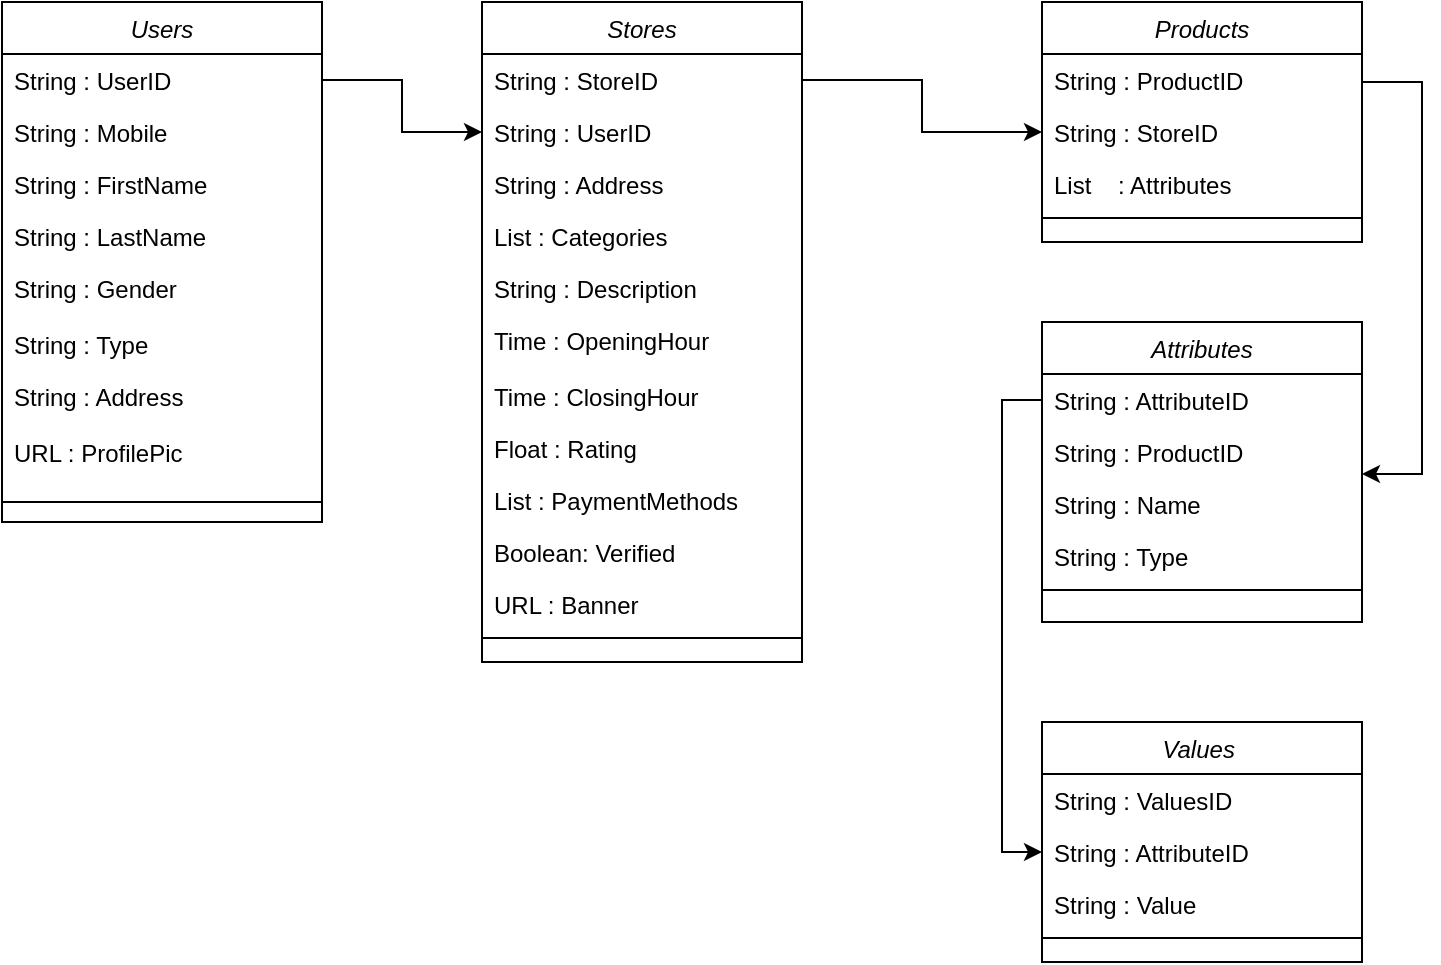<mxfile version="22.0.4" type="github">
  <diagram id="C5RBs43oDa-KdzZeNtuy" name="Page-1">
    <mxGraphModel dx="1016" dy="579" grid="1" gridSize="10" guides="1" tooltips="1" connect="1" arrows="1" fold="1" page="1" pageScale="1" pageWidth="827" pageHeight="1169" math="0" shadow="0">
      <root>
        <mxCell id="WIyWlLk6GJQsqaUBKTNV-0" />
        <mxCell id="WIyWlLk6GJQsqaUBKTNV-1" parent="WIyWlLk6GJQsqaUBKTNV-0" />
        <mxCell id="zkfFHV4jXpPFQw0GAbJ--0" value="Users" style="swimlane;fontStyle=2;align=center;verticalAlign=top;childLayout=stackLayout;horizontal=1;startSize=26;horizontalStack=0;resizeParent=1;resizeLast=0;collapsible=1;marginBottom=0;rounded=0;shadow=0;strokeWidth=1;" parent="WIyWlLk6GJQsqaUBKTNV-1" vertex="1">
          <mxGeometry x="80" y="120" width="160" height="260" as="geometry">
            <mxRectangle x="230" y="140" width="160" height="26" as="alternateBounds" />
          </mxGeometry>
        </mxCell>
        <mxCell id="zkfFHV4jXpPFQw0GAbJ--1" value="String : UserID" style="text;align=left;verticalAlign=top;spacingLeft=4;spacingRight=4;overflow=hidden;rotatable=0;points=[[0,0.5],[1,0.5]];portConstraint=eastwest;" parent="zkfFHV4jXpPFQw0GAbJ--0" vertex="1">
          <mxGeometry y="26" width="160" height="26" as="geometry" />
        </mxCell>
        <mxCell id="qCjAQLkGo0QIm8sBOXLy-1" value="String : Mobile" style="text;align=left;verticalAlign=top;spacingLeft=4;spacingRight=4;overflow=hidden;rotatable=0;points=[[0,0.5],[1,0.5]];portConstraint=eastwest;rounded=0;shadow=0;html=0;" vertex="1" parent="zkfFHV4jXpPFQw0GAbJ--0">
          <mxGeometry y="52" width="160" height="26" as="geometry" />
        </mxCell>
        <mxCell id="zkfFHV4jXpPFQw0GAbJ--2" value="String : FirstName" style="text;align=left;verticalAlign=top;spacingLeft=4;spacingRight=4;overflow=hidden;rotatable=0;points=[[0,0.5],[1,0.5]];portConstraint=eastwest;rounded=0;shadow=0;html=0;" parent="zkfFHV4jXpPFQw0GAbJ--0" vertex="1">
          <mxGeometry y="78" width="160" height="26" as="geometry" />
        </mxCell>
        <mxCell id="zkfFHV4jXpPFQw0GAbJ--3" value="String : LastName" style="text;align=left;verticalAlign=top;spacingLeft=4;spacingRight=4;overflow=hidden;rotatable=0;points=[[0,0.5],[1,0.5]];portConstraint=eastwest;rounded=0;shadow=0;html=0;" parent="zkfFHV4jXpPFQw0GAbJ--0" vertex="1">
          <mxGeometry y="104" width="160" height="26" as="geometry" />
        </mxCell>
        <mxCell id="qCjAQLkGo0QIm8sBOXLy-0" value="String : Gender" style="text;align=left;verticalAlign=top;spacingLeft=4;spacingRight=4;overflow=hidden;rotatable=0;points=[[0,0.5],[1,0.5]];portConstraint=eastwest;rounded=0;shadow=0;html=0;" vertex="1" parent="zkfFHV4jXpPFQw0GAbJ--0">
          <mxGeometry y="130" width="160" height="28" as="geometry" />
        </mxCell>
        <mxCell id="qCjAQLkGo0QIm8sBOXLy-2" value="String : Type" style="text;align=left;verticalAlign=top;spacingLeft=4;spacingRight=4;overflow=hidden;rotatable=0;points=[[0,0.5],[1,0.5]];portConstraint=eastwest;rounded=0;shadow=0;html=0;" vertex="1" parent="zkfFHV4jXpPFQw0GAbJ--0">
          <mxGeometry y="158" width="160" height="26" as="geometry" />
        </mxCell>
        <mxCell id="qCjAQLkGo0QIm8sBOXLy-34" value="String : Address" style="text;align=left;verticalAlign=top;spacingLeft=4;spacingRight=4;overflow=hidden;rotatable=0;points=[[0,0.5],[1,0.5]];portConstraint=eastwest;rounded=0;shadow=0;html=0;" vertex="1" parent="zkfFHV4jXpPFQw0GAbJ--0">
          <mxGeometry y="184" width="160" height="28" as="geometry" />
        </mxCell>
        <mxCell id="qCjAQLkGo0QIm8sBOXLy-38" value="URL : ProfilePic" style="text;align=left;verticalAlign=top;spacingLeft=4;spacingRight=4;overflow=hidden;rotatable=0;points=[[0,0.5],[1,0.5]];portConstraint=eastwest;rounded=0;shadow=0;html=0;" vertex="1" parent="zkfFHV4jXpPFQw0GAbJ--0">
          <mxGeometry y="212" width="160" height="26" as="geometry" />
        </mxCell>
        <mxCell id="qCjAQLkGo0QIm8sBOXLy-52" value="" style="endArrow=none;html=1;rounded=0;" edge="1" parent="zkfFHV4jXpPFQw0GAbJ--0">
          <mxGeometry width="50" height="50" relative="1" as="geometry">
            <mxPoint y="250" as="sourcePoint" />
            <mxPoint x="160" y="250" as="targetPoint" />
          </mxGeometry>
        </mxCell>
        <mxCell id="qCjAQLkGo0QIm8sBOXLy-19" value="Stores" style="swimlane;fontStyle=2;align=center;verticalAlign=top;childLayout=stackLayout;horizontal=1;startSize=26;horizontalStack=0;resizeParent=1;resizeLast=0;collapsible=1;marginBottom=0;rounded=0;shadow=0;strokeWidth=1;" vertex="1" parent="WIyWlLk6GJQsqaUBKTNV-1">
          <mxGeometry x="320" y="120" width="160" height="330" as="geometry">
            <mxRectangle x="230" y="140" width="160" height="26" as="alternateBounds" />
          </mxGeometry>
        </mxCell>
        <mxCell id="qCjAQLkGo0QIm8sBOXLy-20" value="String : StoreID" style="text;align=left;verticalAlign=top;spacingLeft=4;spacingRight=4;overflow=hidden;rotatable=0;points=[[0,0.5],[1,0.5]];portConstraint=eastwest;" vertex="1" parent="qCjAQLkGo0QIm8sBOXLy-19">
          <mxGeometry y="26" width="160" height="26" as="geometry" />
        </mxCell>
        <mxCell id="qCjAQLkGo0QIm8sBOXLy-77" value="String : UserID" style="text;align=left;verticalAlign=top;spacingLeft=4;spacingRight=4;overflow=hidden;rotatable=0;points=[[0,0.5],[1,0.5]];portConstraint=eastwest;" vertex="1" parent="qCjAQLkGo0QIm8sBOXLy-19">
          <mxGeometry y="52" width="160" height="26" as="geometry" />
        </mxCell>
        <mxCell id="qCjAQLkGo0QIm8sBOXLy-22" value="String : Address" style="text;align=left;verticalAlign=top;spacingLeft=4;spacingRight=4;overflow=hidden;rotatable=0;points=[[0,0.5],[1,0.5]];portConstraint=eastwest;rounded=0;shadow=0;html=0;" vertex="1" parent="qCjAQLkGo0QIm8sBOXLy-19">
          <mxGeometry y="78" width="160" height="26" as="geometry" />
        </mxCell>
        <mxCell id="qCjAQLkGo0QIm8sBOXLy-24" value="List : Categories" style="text;align=left;verticalAlign=top;spacingLeft=4;spacingRight=4;overflow=hidden;rotatable=0;points=[[0,0.5],[1,0.5]];portConstraint=eastwest;rounded=0;shadow=0;html=0;" vertex="1" parent="qCjAQLkGo0QIm8sBOXLy-19">
          <mxGeometry y="104" width="160" height="26" as="geometry" />
        </mxCell>
        <mxCell id="qCjAQLkGo0QIm8sBOXLy-26" value="String : Description" style="text;align=left;verticalAlign=top;spacingLeft=4;spacingRight=4;overflow=hidden;rotatable=0;points=[[0,0.5],[1,0.5]];portConstraint=eastwest;rounded=0;shadow=0;html=0;" vertex="1" parent="qCjAQLkGo0QIm8sBOXLy-19">
          <mxGeometry y="130" width="160" height="26" as="geometry" />
        </mxCell>
        <mxCell id="qCjAQLkGo0QIm8sBOXLy-28" value="Time : OpeningHour" style="text;align=left;verticalAlign=top;spacingLeft=4;spacingRight=4;overflow=hidden;rotatable=0;points=[[0,0.5],[1,0.5]];portConstraint=eastwest;rounded=0;shadow=0;html=0;" vertex="1" parent="qCjAQLkGo0QIm8sBOXLy-19">
          <mxGeometry y="156" width="160" height="28" as="geometry" />
        </mxCell>
        <mxCell id="qCjAQLkGo0QIm8sBOXLy-30" value="Time : ClosingHour" style="text;align=left;verticalAlign=top;spacingLeft=4;spacingRight=4;overflow=hidden;rotatable=0;points=[[0,0.5],[1,0.5]];portConstraint=eastwest;rounded=0;shadow=0;html=0;" vertex="1" parent="qCjAQLkGo0QIm8sBOXLy-19">
          <mxGeometry y="184" width="160" height="26" as="geometry" />
        </mxCell>
        <mxCell id="qCjAQLkGo0QIm8sBOXLy-32" value="Float : Rating" style="text;align=left;verticalAlign=top;spacingLeft=4;spacingRight=4;overflow=hidden;rotatable=0;points=[[0,0.5],[1,0.5]];portConstraint=eastwest;rounded=0;shadow=0;html=0;" vertex="1" parent="qCjAQLkGo0QIm8sBOXLy-19">
          <mxGeometry y="210" width="160" height="26" as="geometry" />
        </mxCell>
        <mxCell id="qCjAQLkGo0QIm8sBOXLy-42" value="List : PaymentMethods" style="text;align=left;verticalAlign=top;spacingLeft=4;spacingRight=4;overflow=hidden;rotatable=0;points=[[0,0.5],[1,0.5]];portConstraint=eastwest;rounded=0;shadow=0;html=0;" vertex="1" parent="qCjAQLkGo0QIm8sBOXLy-19">
          <mxGeometry y="236" width="160" height="26" as="geometry" />
        </mxCell>
        <mxCell id="qCjAQLkGo0QIm8sBOXLy-44" value="Boolean: Verified " style="text;align=left;verticalAlign=top;spacingLeft=4;spacingRight=4;overflow=hidden;rotatable=0;points=[[0,0.5],[1,0.5]];portConstraint=eastwest;rounded=0;shadow=0;html=0;" vertex="1" parent="qCjAQLkGo0QIm8sBOXLy-19">
          <mxGeometry y="262" width="160" height="26" as="geometry" />
        </mxCell>
        <mxCell id="qCjAQLkGo0QIm8sBOXLy-41" value="URL : Banner" style="text;align=left;verticalAlign=top;spacingLeft=4;spacingRight=4;overflow=hidden;rotatable=0;points=[[0,0.5],[1,0.5]];portConstraint=eastwest;rounded=0;shadow=0;html=0;" vertex="1" parent="qCjAQLkGo0QIm8sBOXLy-19">
          <mxGeometry y="288" width="160" height="26" as="geometry" />
        </mxCell>
        <mxCell id="qCjAQLkGo0QIm8sBOXLy-46" value="" style="line;html=1;strokeWidth=1;align=left;verticalAlign=middle;spacingTop=-1;spacingLeft=3;spacingRight=3;rotatable=0;labelPosition=right;points=[];portConstraint=eastwest;" vertex="1" parent="qCjAQLkGo0QIm8sBOXLy-19">
          <mxGeometry y="314" width="160" height="8" as="geometry" />
        </mxCell>
        <mxCell id="qCjAQLkGo0QIm8sBOXLy-53" value="Products" style="swimlane;fontStyle=2;align=center;verticalAlign=top;childLayout=stackLayout;horizontal=1;startSize=26;horizontalStack=0;resizeParent=1;resizeLast=0;collapsible=1;marginBottom=0;rounded=0;shadow=0;strokeWidth=1;" vertex="1" parent="WIyWlLk6GJQsqaUBKTNV-1">
          <mxGeometry x="600" y="120" width="160" height="120" as="geometry">
            <mxRectangle x="230" y="140" width="160" height="26" as="alternateBounds" />
          </mxGeometry>
        </mxCell>
        <mxCell id="qCjAQLkGo0QIm8sBOXLy-54" value="String : ProductID" style="text;align=left;verticalAlign=top;spacingLeft=4;spacingRight=4;overflow=hidden;rotatable=0;points=[[0,0.5],[1,0.5]];portConstraint=eastwest;" vertex="1" parent="qCjAQLkGo0QIm8sBOXLy-53">
          <mxGeometry y="26" width="160" height="26" as="geometry" />
        </mxCell>
        <mxCell id="qCjAQLkGo0QIm8sBOXLy-55" value="String : StoreID" style="text;align=left;verticalAlign=top;spacingLeft=4;spacingRight=4;overflow=hidden;rotatable=0;points=[[0,0.5],[1,0.5]];portConstraint=eastwest;rounded=0;shadow=0;html=0;" vertex="1" parent="qCjAQLkGo0QIm8sBOXLy-53">
          <mxGeometry y="52" width="160" height="26" as="geometry" />
        </mxCell>
        <mxCell id="qCjAQLkGo0QIm8sBOXLy-56" value="List    : Attributes" style="text;align=left;verticalAlign=top;spacingLeft=4;spacingRight=4;overflow=hidden;rotatable=0;points=[[0,0.5],[1,0.5]];portConstraint=eastwest;rounded=0;shadow=0;html=0;" vertex="1" parent="qCjAQLkGo0QIm8sBOXLy-53">
          <mxGeometry y="78" width="160" height="26" as="geometry" />
        </mxCell>
        <mxCell id="qCjAQLkGo0QIm8sBOXLy-64" value="" style="line;html=1;strokeWidth=1;align=left;verticalAlign=middle;spacingTop=-1;spacingLeft=3;spacingRight=3;rotatable=0;labelPosition=right;points=[];portConstraint=eastwest;" vertex="1" parent="qCjAQLkGo0QIm8sBOXLy-53">
          <mxGeometry y="104" width="160" height="8" as="geometry" />
        </mxCell>
        <mxCell id="qCjAQLkGo0QIm8sBOXLy-65" value="Attributes" style="swimlane;fontStyle=2;align=center;verticalAlign=top;childLayout=stackLayout;horizontal=1;startSize=26;horizontalStack=0;resizeParent=1;resizeLast=0;collapsible=1;marginBottom=0;rounded=0;shadow=0;strokeWidth=1;" vertex="1" parent="WIyWlLk6GJQsqaUBKTNV-1">
          <mxGeometry x="600" y="280" width="160" height="150" as="geometry">
            <mxRectangle x="230" y="140" width="160" height="26" as="alternateBounds" />
          </mxGeometry>
        </mxCell>
        <mxCell id="qCjAQLkGo0QIm8sBOXLy-66" value="String : AttributeID" style="text;align=left;verticalAlign=top;spacingLeft=4;spacingRight=4;overflow=hidden;rotatable=0;points=[[0,0.5],[1,0.5]];portConstraint=eastwest;" vertex="1" parent="qCjAQLkGo0QIm8sBOXLy-65">
          <mxGeometry y="26" width="160" height="26" as="geometry" />
        </mxCell>
        <mxCell id="qCjAQLkGo0QIm8sBOXLy-76" value="String : ProductID" style="text;align=left;verticalAlign=top;spacingLeft=4;spacingRight=4;overflow=hidden;rotatable=0;points=[[0,0.5],[1,0.5]];portConstraint=eastwest;" vertex="1" parent="qCjAQLkGo0QIm8sBOXLy-65">
          <mxGeometry y="52" width="160" height="26" as="geometry" />
        </mxCell>
        <mxCell id="qCjAQLkGo0QIm8sBOXLy-67" value="String : Name" style="text;align=left;verticalAlign=top;spacingLeft=4;spacingRight=4;overflow=hidden;rotatable=0;points=[[0,0.5],[1,0.5]];portConstraint=eastwest;rounded=0;shadow=0;html=0;" vertex="1" parent="qCjAQLkGo0QIm8sBOXLy-65">
          <mxGeometry y="78" width="160" height="26" as="geometry" />
        </mxCell>
        <mxCell id="qCjAQLkGo0QIm8sBOXLy-68" value="String : Type" style="text;align=left;verticalAlign=top;spacingLeft=4;spacingRight=4;overflow=hidden;rotatable=0;points=[[0,0.5],[1,0.5]];portConstraint=eastwest;rounded=0;shadow=0;html=0;" vertex="1" parent="qCjAQLkGo0QIm8sBOXLy-65">
          <mxGeometry y="104" width="160" height="26" as="geometry" />
        </mxCell>
        <mxCell id="qCjAQLkGo0QIm8sBOXLy-69" value="" style="line;html=1;strokeWidth=1;align=left;verticalAlign=middle;spacingTop=-1;spacingLeft=3;spacingRight=3;rotatable=0;labelPosition=right;points=[];portConstraint=eastwest;" vertex="1" parent="qCjAQLkGo0QIm8sBOXLy-65">
          <mxGeometry y="130" width="160" height="8" as="geometry" />
        </mxCell>
        <mxCell id="qCjAQLkGo0QIm8sBOXLy-70" value="Values " style="swimlane;fontStyle=2;align=center;verticalAlign=top;childLayout=stackLayout;horizontal=1;startSize=26;horizontalStack=0;resizeParent=1;resizeLast=0;collapsible=1;marginBottom=0;rounded=0;shadow=0;strokeWidth=1;" vertex="1" parent="WIyWlLk6GJQsqaUBKTNV-1">
          <mxGeometry x="600" y="480" width="160" height="120" as="geometry">
            <mxRectangle x="230" y="140" width="160" height="26" as="alternateBounds" />
          </mxGeometry>
        </mxCell>
        <mxCell id="qCjAQLkGo0QIm8sBOXLy-71" value="String : ValuesID" style="text;align=left;verticalAlign=top;spacingLeft=4;spacingRight=4;overflow=hidden;rotatable=0;points=[[0,0.5],[1,0.5]];portConstraint=eastwest;" vertex="1" parent="qCjAQLkGo0QIm8sBOXLy-70">
          <mxGeometry y="26" width="160" height="26" as="geometry" />
        </mxCell>
        <mxCell id="qCjAQLkGo0QIm8sBOXLy-75" value="String : AttributeID" style="text;align=left;verticalAlign=top;spacingLeft=4;spacingRight=4;overflow=hidden;rotatable=0;points=[[0,0.5],[1,0.5]];portConstraint=eastwest;" vertex="1" parent="qCjAQLkGo0QIm8sBOXLy-70">
          <mxGeometry y="52" width="160" height="26" as="geometry" />
        </mxCell>
        <mxCell id="qCjAQLkGo0QIm8sBOXLy-73" value="String : Value" style="text;align=left;verticalAlign=top;spacingLeft=4;spacingRight=4;overflow=hidden;rotatable=0;points=[[0,0.5],[1,0.5]];portConstraint=eastwest;rounded=0;shadow=0;html=0;" vertex="1" parent="qCjAQLkGo0QIm8sBOXLy-70">
          <mxGeometry y="78" width="160" height="26" as="geometry" />
        </mxCell>
        <mxCell id="qCjAQLkGo0QIm8sBOXLy-74" value="" style="line;html=1;strokeWidth=1;align=left;verticalAlign=middle;spacingTop=-1;spacingLeft=3;spacingRight=3;rotatable=0;labelPosition=right;points=[];portConstraint=eastwest;" vertex="1" parent="qCjAQLkGo0QIm8sBOXLy-70">
          <mxGeometry y="104" width="160" height="8" as="geometry" />
        </mxCell>
        <mxCell id="qCjAQLkGo0QIm8sBOXLy-84" style="edgeStyle=orthogonalEdgeStyle;rounded=0;orthogonalLoop=1;jettySize=auto;html=1;" edge="1" parent="WIyWlLk6GJQsqaUBKTNV-1" source="qCjAQLkGo0QIm8sBOXLy-20" target="qCjAQLkGo0QIm8sBOXLy-55">
          <mxGeometry relative="1" as="geometry" />
        </mxCell>
        <mxCell id="qCjAQLkGo0QIm8sBOXLy-91" style="edgeStyle=orthogonalEdgeStyle;rounded=0;orthogonalLoop=1;jettySize=auto;html=1;" edge="1" parent="WIyWlLk6GJQsqaUBKTNV-1">
          <mxGeometry relative="1" as="geometry">
            <mxPoint x="760" y="160.0" as="sourcePoint" />
            <mxPoint x="760" y="356" as="targetPoint" />
            <Array as="points">
              <mxPoint x="790" y="160" />
              <mxPoint x="790" y="356" />
            </Array>
          </mxGeometry>
        </mxCell>
        <mxCell id="qCjAQLkGo0QIm8sBOXLy-93" style="edgeStyle=orthogonalEdgeStyle;rounded=0;orthogonalLoop=1;jettySize=auto;html=1;" edge="1" parent="WIyWlLk6GJQsqaUBKTNV-1" source="zkfFHV4jXpPFQw0GAbJ--1" target="qCjAQLkGo0QIm8sBOXLy-77">
          <mxGeometry relative="1" as="geometry" />
        </mxCell>
        <mxCell id="qCjAQLkGo0QIm8sBOXLy-95" style="edgeStyle=orthogonalEdgeStyle;rounded=0;orthogonalLoop=1;jettySize=auto;html=1;entryX=0;entryY=0.5;entryDx=0;entryDy=0;" edge="1" parent="WIyWlLk6GJQsqaUBKTNV-1" source="qCjAQLkGo0QIm8sBOXLy-66" target="qCjAQLkGo0QIm8sBOXLy-75">
          <mxGeometry relative="1" as="geometry" />
        </mxCell>
      </root>
    </mxGraphModel>
  </diagram>
</mxfile>
